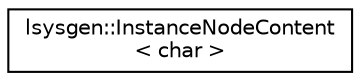 digraph "Graphical Class Hierarchy"
{
 // LATEX_PDF_SIZE
  edge [fontname="Helvetica",fontsize="10",labelfontname="Helvetica",labelfontsize="10"];
  node [fontname="Helvetica",fontsize="10",shape=record];
  rankdir="LR";
  Node0 [label="lsysgen::InstanceNodeContent\l\< char \>",height=0.2,width=0.4,color="black", fillcolor="white", style="filled",URL="$classlsysgen_1_1InstanceNodeContent.html",tooltip=" "];
}
